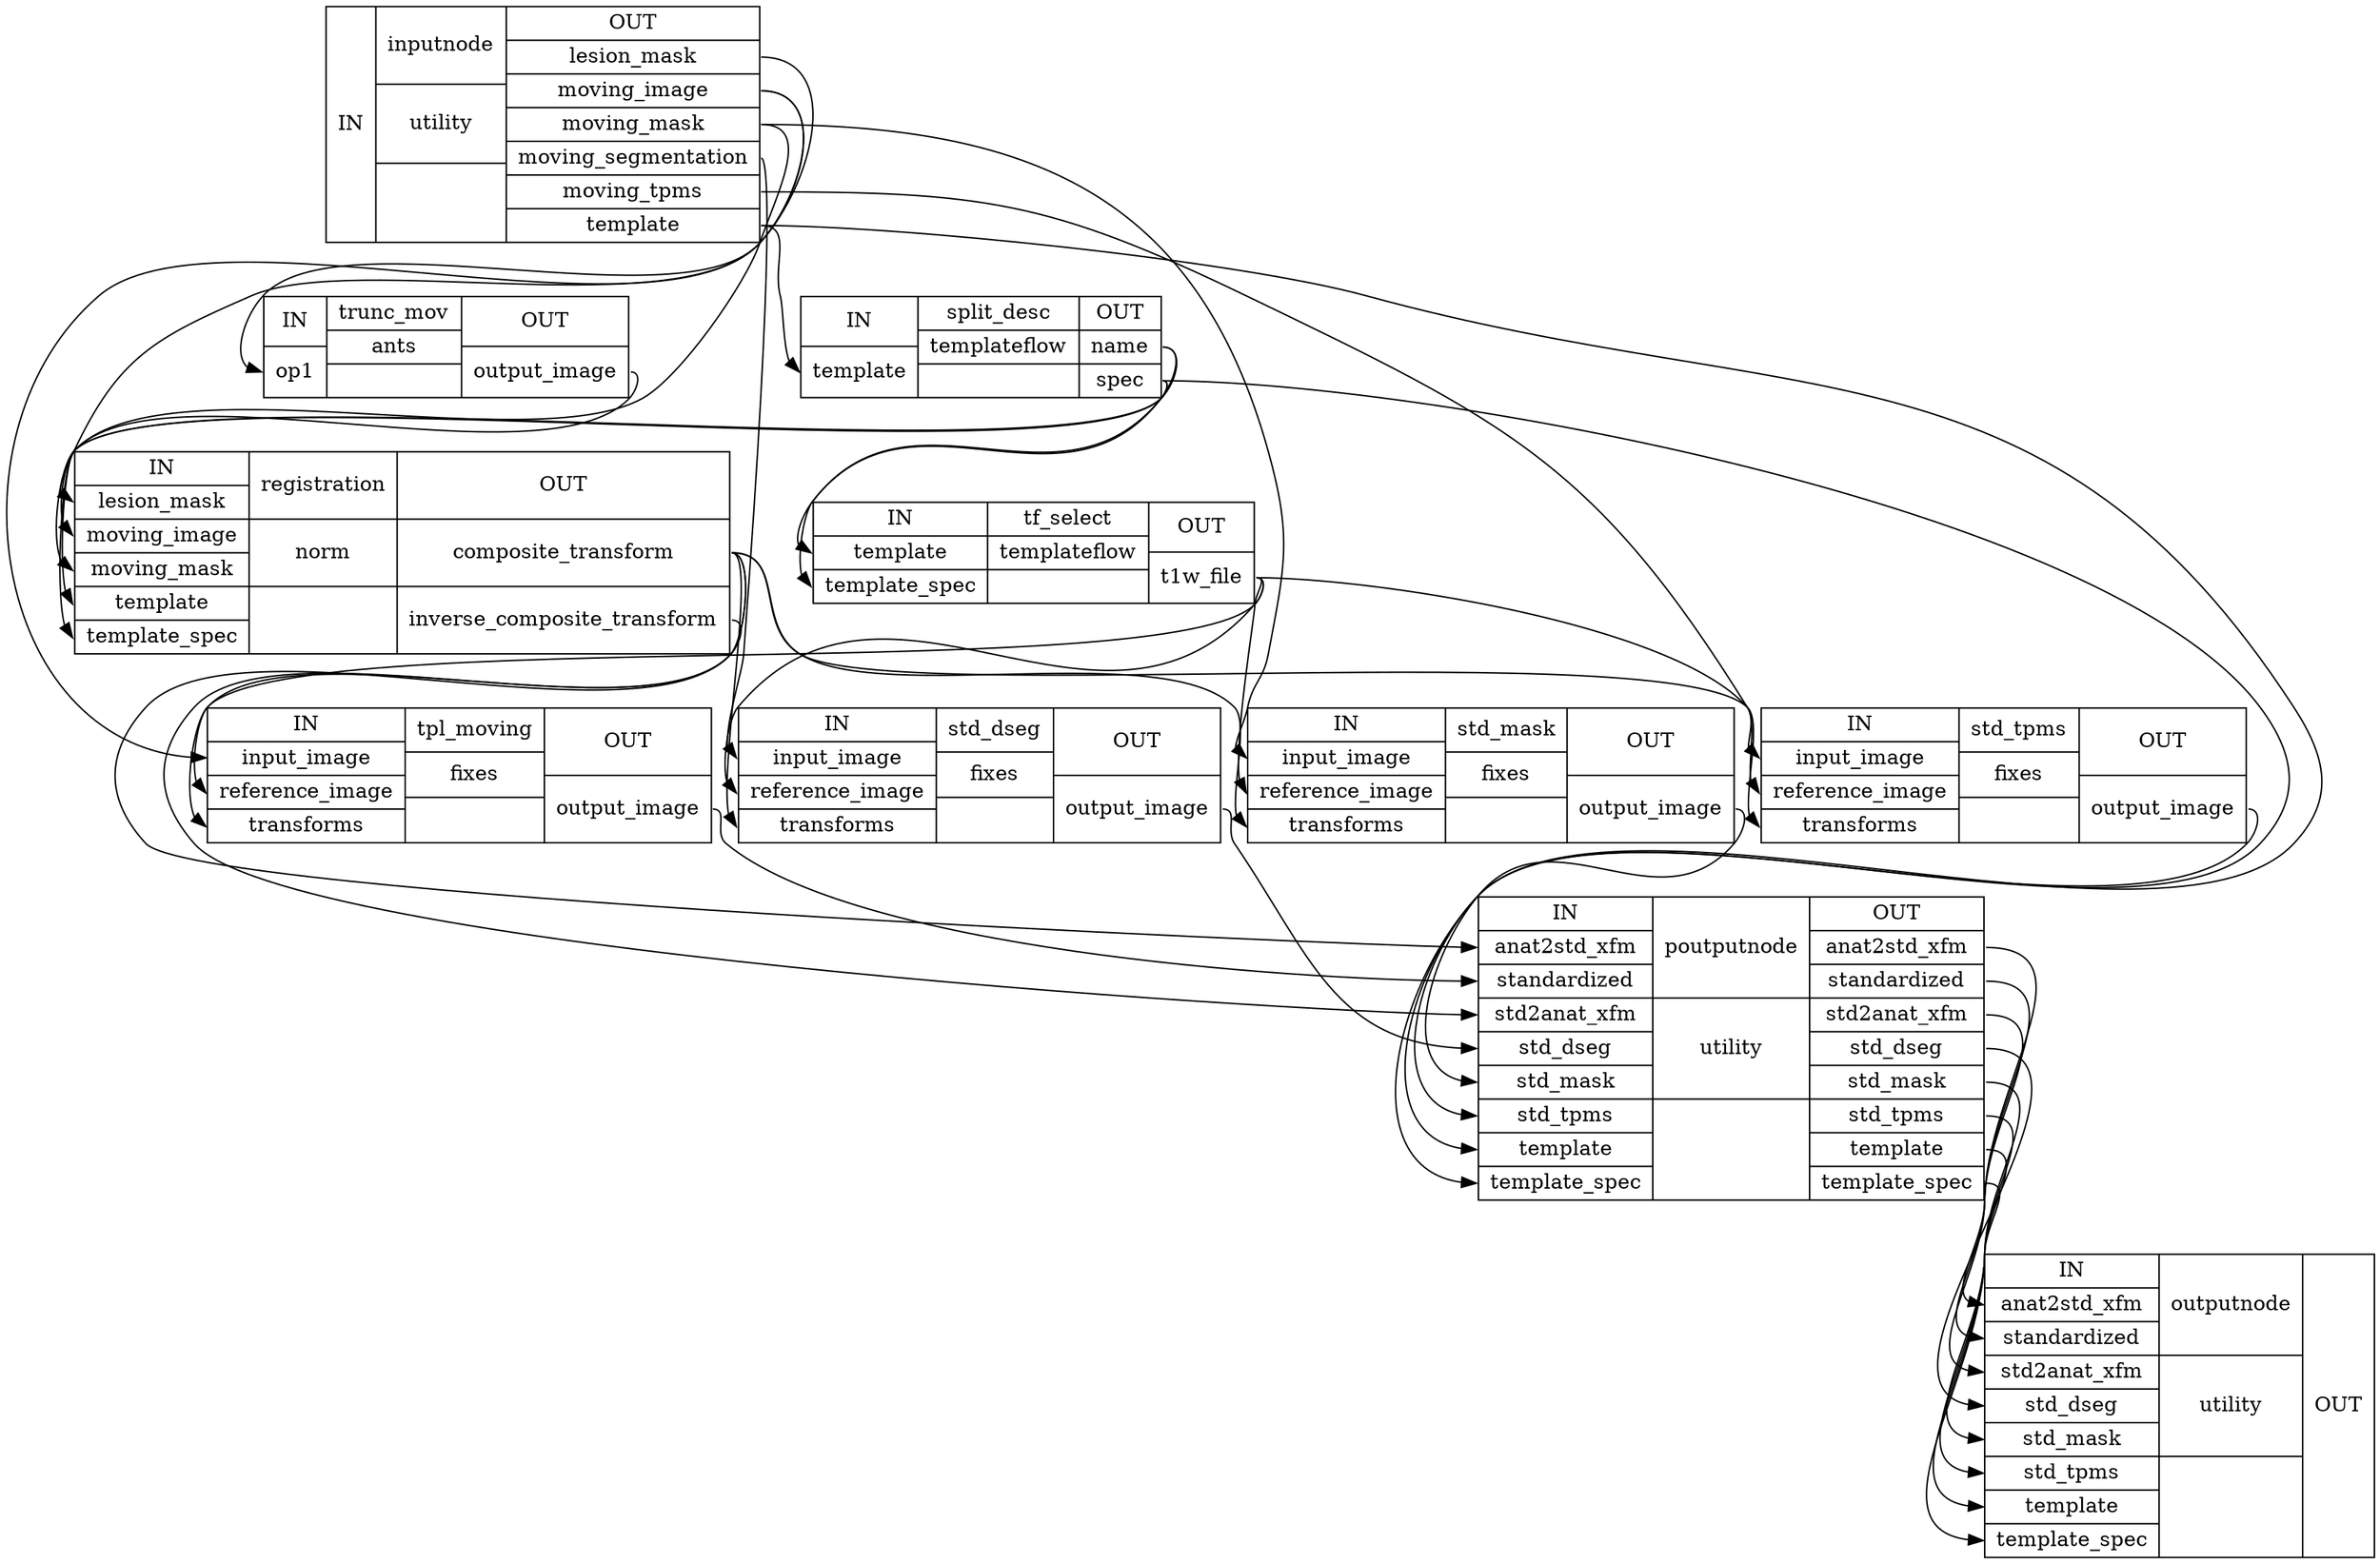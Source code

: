 digraph structs {
node [shape=record];
anat_norm_wfinputnode [label="{IN}|{ inputnode | utility |  }|{OUT|<outlesionmask> lesion_mask|<outmovingimage> moving_image|<outmovingmask> moving_mask|<outmovingsegmentation> moving_segmentation|<outmovingtpms> moving_tpms|<outtemplate> template}"];
anat_norm_wfsplit_desc [label="{IN|<intemplate> template}|{ split_desc | templateflow |  }|{OUT|<outname> name|<outspec> spec}"];
anat_norm_wftrunc_mov [label="{IN|<inop1> op1}|{ trunc_mov | ants |  }|{OUT|<outoutputimage> output_image}"];
anat_norm_wftf_select [label="{IN|<intemplate> template|<intemplatespec> template_spec}|{ tf_select | templateflow |  }|{OUT|<outt1wfile> t1w_file}"];
anat_norm_wfregistration [label="{IN|<inlesionmask> lesion_mask|<inmovingimage> moving_image|<inmovingmask> moving_mask|<intemplate> template|<intemplatespec> template_spec}|{ registration | norm |  }|{OUT|<outcompositetransform> composite_transform|<outinversecompositetransform> inverse_composite_transform}"];
anat_norm_wftpl_moving [label="{IN|<ininputimage> input_image|<inreferenceimage> reference_image|<intransforms> transforms}|{ tpl_moving | fixes |  }|{OUT|<outoutputimage> output_image}"];
anat_norm_wfstd_mask [label="{IN|<ininputimage> input_image|<inreferenceimage> reference_image|<intransforms> transforms}|{ std_mask | fixes |  }|{OUT|<outoutputimage> output_image}"];
anat_norm_wfstd_dseg [label="{IN|<ininputimage> input_image|<inreferenceimage> reference_image|<intransforms> transforms}|{ std_dseg | fixes |  }|{OUT|<outoutputimage> output_image}"];
anat_norm_wfstd_tpms [label="{IN|<ininputimage> input_image|<inreferenceimage> reference_image|<intransforms> transforms}|{ std_tpms | fixes |  }|{OUT|<outoutputimage> output_image}"];
anat_norm_wfpoutputnode [label="{IN|<inanat2stdxfm> anat2std_xfm|<instandardized> standardized|<instd2anatxfm> std2anat_xfm|<instddseg> std_dseg|<instdmask> std_mask|<instdtpms> std_tpms|<intemplate> template|<intemplatespec> template_spec}|{ poutputnode | utility |  }|{OUT|<outanat2stdxfm> anat2std_xfm|<outstandardized> standardized|<outstd2anatxfm> std2anat_xfm|<outstddseg> std_dseg|<outstdmask> std_mask|<outstdtpms> std_tpms|<outtemplate> template|<outtemplatespec> template_spec}"];
anat_norm_wfoutputnode [label="{IN|<inanat2stdxfm> anat2std_xfm|<instandardized> standardized|<instd2anatxfm> std2anat_xfm|<instddseg> std_dseg|<instdmask> std_mask|<instdtpms> std_tpms|<intemplate> template|<intemplatespec> template_spec}|{ outputnode | utility |  }|{OUT}"];
anat_norm_wfinputnode:outlesionmask:e -> anat_norm_wfregistration:inlesionmask:w;
anat_norm_wfinputnode:outmovingimage:e -> anat_norm_wftpl_moving:ininputimage:w;
anat_norm_wfinputnode:outmovingimage:e -> anat_norm_wftrunc_mov:inop1:w;
anat_norm_wfinputnode:outmovingmask:e -> anat_norm_wfregistration:inmovingmask:w;
anat_norm_wfinputnode:outmovingmask:e -> anat_norm_wfstd_mask:ininputimage:w;
anat_norm_wfinputnode:outmovingsegmentation:e -> anat_norm_wfstd_dseg:ininputimage:w;
anat_norm_wfinputnode:outmovingtpms:e -> anat_norm_wfstd_tpms:ininputimage:w;
anat_norm_wfinputnode:outtemplate:e -> anat_norm_wfpoutputnode:intemplate:w;
anat_norm_wfinputnode:outtemplate:e -> anat_norm_wfsplit_desc:intemplate:w;
anat_norm_wfpoutputnode:outanat2stdxfm:e -> anat_norm_wfoutputnode:inanat2stdxfm:w;
anat_norm_wfpoutputnode:outstandardized:e -> anat_norm_wfoutputnode:instandardized:w;
anat_norm_wfpoutputnode:outstd2anatxfm:e -> anat_norm_wfoutputnode:instd2anatxfm:w;
anat_norm_wfpoutputnode:outstddseg:e -> anat_norm_wfoutputnode:instddseg:w;
anat_norm_wfpoutputnode:outstdmask:e -> anat_norm_wfoutputnode:instdmask:w;
anat_norm_wfpoutputnode:outstdtpms:e -> anat_norm_wfoutputnode:instdtpms:w;
anat_norm_wfpoutputnode:outtemplate:e -> anat_norm_wfoutputnode:intemplate:w;
anat_norm_wfpoutputnode:outtemplatespec:e -> anat_norm_wfoutputnode:intemplatespec:w;
anat_norm_wfregistration:outcompositetransform:e -> anat_norm_wfpoutputnode:inanat2stdxfm:w;
anat_norm_wfregistration:outcompositetransform:e -> anat_norm_wfstd_dseg:intransforms:w;
anat_norm_wfregistration:outcompositetransform:e -> anat_norm_wfstd_mask:intransforms:w;
anat_norm_wfregistration:outcompositetransform:e -> anat_norm_wfstd_tpms:intransforms:w;
anat_norm_wfregistration:outcompositetransform:e -> anat_norm_wftpl_moving:intransforms:w;
anat_norm_wfregistration:outinversecompositetransform:e -> anat_norm_wfpoutputnode:instd2anatxfm:w;
anat_norm_wfsplit_desc:outname:e -> anat_norm_wfregistration:intemplate:w;
anat_norm_wfsplit_desc:outname:e -> anat_norm_wftf_select:intemplate:w;
anat_norm_wfsplit_desc:outspec:e -> anat_norm_wfpoutputnode:intemplatespec:w;
anat_norm_wfsplit_desc:outspec:e -> anat_norm_wfregistration:intemplatespec:w;
anat_norm_wfsplit_desc:outspec:e -> anat_norm_wftf_select:intemplatespec:w;
anat_norm_wfstd_dseg:outoutputimage:e -> anat_norm_wfpoutputnode:instddseg:w;
anat_norm_wfstd_mask:outoutputimage:e -> anat_norm_wfpoutputnode:instdmask:w;
anat_norm_wfstd_tpms:outoutputimage:e -> anat_norm_wfpoutputnode:instdtpms:w;
anat_norm_wftf_select:outt1wfile:e -> anat_norm_wfstd_dseg:inreferenceimage:w;
anat_norm_wftf_select:outt1wfile:e -> anat_norm_wfstd_mask:inreferenceimage:w;
anat_norm_wftf_select:outt1wfile:e -> anat_norm_wfstd_tpms:inreferenceimage:w;
anat_norm_wftf_select:outt1wfile:e -> anat_norm_wftpl_moving:inreferenceimage:w;
anat_norm_wftpl_moving:outoutputimage:e -> anat_norm_wfpoutputnode:instandardized:w;
anat_norm_wftrunc_mov:outoutputimage:e -> anat_norm_wfregistration:inmovingimage:w;
}